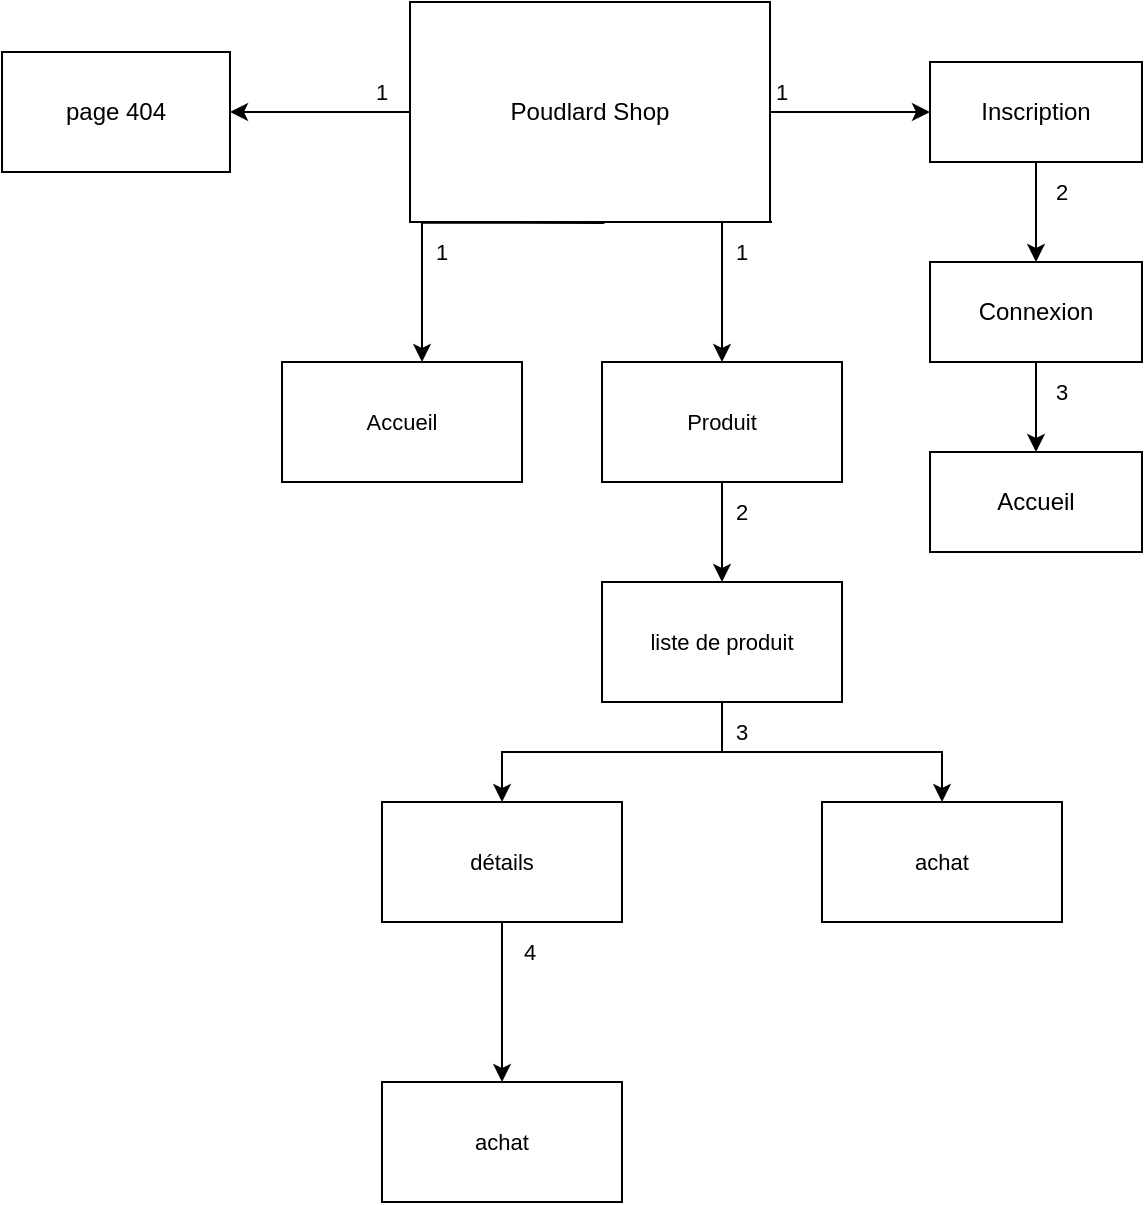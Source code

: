 <mxfile version="22.1.18" type="github">
  <diagram name="Page-1" id="V_j2YTDmRXdUMuRriUNS">
    <mxGraphModel dx="1050" dy="522" grid="1" gridSize="10" guides="1" tooltips="1" connect="1" arrows="1" fold="1" page="1" pageScale="1" pageWidth="827" pageHeight="1169" math="0" shadow="0">
      <root>
        <mxCell id="0" />
        <mxCell id="1" parent="0" />
        <mxCell id="JTyZw9UrBL1_n-qeeQsd-26" value="" style="edgeStyle=orthogonalEdgeStyle;shape=connector;rounded=0;orthogonalLoop=1;jettySize=auto;html=1;labelBackgroundColor=default;strokeColor=default;align=center;verticalAlign=middle;fontFamily=Helvetica;fontSize=11;fontColor=default;endArrow=classic;" edge="1" parent="1" source="JTyZw9UrBL1_n-qeeQsd-1" target="JTyZw9UrBL1_n-qeeQsd-25">
          <mxGeometry relative="1" as="geometry" />
        </mxCell>
        <mxCell id="JTyZw9UrBL1_n-qeeQsd-42" value="" style="edgeStyle=orthogonalEdgeStyle;shape=connector;rounded=0;orthogonalLoop=1;jettySize=auto;html=1;labelBackgroundColor=default;strokeColor=default;align=center;verticalAlign=middle;fontFamily=Helvetica;fontSize=11;fontColor=default;endArrow=classic;" edge="1" parent="1" source="JTyZw9UrBL1_n-qeeQsd-1" target="JTyZw9UrBL1_n-qeeQsd-41">
          <mxGeometry relative="1" as="geometry" />
        </mxCell>
        <mxCell id="JTyZw9UrBL1_n-qeeQsd-1" value="" style="rounded=0;whiteSpace=wrap;html=1;" vertex="1" parent="1">
          <mxGeometry x="324" y="170" width="180" height="110" as="geometry" />
        </mxCell>
        <mxCell id="JTyZw9UrBL1_n-qeeQsd-4" style="edgeStyle=orthogonalEdgeStyle;rounded=0;orthogonalLoop=1;jettySize=auto;html=1;exitX=0.54;exitY=1.004;exitDx=0;exitDy=0;exitPerimeter=0;" edge="1" parent="1" source="JTyZw9UrBL1_n-qeeQsd-1">
          <mxGeometry relative="1" as="geometry">
            <mxPoint x="330" y="350" as="targetPoint" />
            <Array as="points">
              <mxPoint x="330" y="280" />
              <mxPoint x="330" y="330" />
            </Array>
          </mxGeometry>
        </mxCell>
        <mxCell id="JTyZw9UrBL1_n-qeeQsd-2" value="Poudlard Shop" style="text;html=1;strokeColor=none;fillColor=none;align=center;verticalAlign=middle;whiteSpace=wrap;rounded=0;" vertex="1" parent="1">
          <mxGeometry x="356" y="190" width="116" height="70" as="geometry" />
        </mxCell>
        <mxCell id="JTyZw9UrBL1_n-qeeQsd-9" value="" style="rounded=0;whiteSpace=wrap;html=1;fontFamily=Helvetica;fontSize=11;fontColor=default;" vertex="1" parent="1">
          <mxGeometry x="260" y="350" width="120" height="60" as="geometry" />
        </mxCell>
        <mxCell id="JTyZw9UrBL1_n-qeeQsd-10" value="Accueil" style="text;html=1;strokeColor=none;fillColor=none;align=center;verticalAlign=middle;whiteSpace=wrap;rounded=0;fontSize=11;fontFamily=Helvetica;fontColor=default;" vertex="1" parent="1">
          <mxGeometry x="290" y="365" width="60" height="30" as="geometry" />
        </mxCell>
        <mxCell id="JTyZw9UrBL1_n-qeeQsd-12" style="edgeStyle=orthogonalEdgeStyle;rounded=0;orthogonalLoop=1;jettySize=auto;html=1;exitX=0.54;exitY=1.004;exitDx=0;exitDy=0;exitPerimeter=0;" edge="1" parent="1">
          <mxGeometry relative="1" as="geometry">
            <mxPoint x="480" y="350" as="targetPoint" />
            <mxPoint x="505" y="280" as="sourcePoint" />
            <Array as="points">
              <mxPoint x="480" y="280" />
            </Array>
          </mxGeometry>
        </mxCell>
        <mxCell id="JTyZw9UrBL1_n-qeeQsd-16" value="" style="edgeStyle=orthogonalEdgeStyle;shape=connector;rounded=0;orthogonalLoop=1;jettySize=auto;html=1;labelBackgroundColor=default;strokeColor=default;align=center;verticalAlign=middle;fontFamily=Helvetica;fontSize=11;fontColor=default;endArrow=classic;" edge="1" parent="1" source="JTyZw9UrBL1_n-qeeQsd-13" target="JTyZw9UrBL1_n-qeeQsd-15">
          <mxGeometry relative="1" as="geometry" />
        </mxCell>
        <mxCell id="JTyZw9UrBL1_n-qeeQsd-13" value="Produit" style="rounded=0;whiteSpace=wrap;html=1;fontFamily=Helvetica;fontSize=11;fontColor=default;" vertex="1" parent="1">
          <mxGeometry x="420" y="350" width="120" height="60" as="geometry" />
        </mxCell>
        <mxCell id="JTyZw9UrBL1_n-qeeQsd-14" value="1" style="text;html=1;strokeColor=none;fillColor=none;align=center;verticalAlign=middle;whiteSpace=wrap;rounded=0;fontSize=11;fontFamily=Helvetica;fontColor=default;" vertex="1" parent="1">
          <mxGeometry x="310" y="280" width="60" height="30" as="geometry" />
        </mxCell>
        <mxCell id="JTyZw9UrBL1_n-qeeQsd-18" value="" style="edgeStyle=orthogonalEdgeStyle;shape=connector;rounded=0;orthogonalLoop=1;jettySize=auto;html=1;labelBackgroundColor=default;strokeColor=default;align=center;verticalAlign=middle;fontFamily=Helvetica;fontSize=11;fontColor=default;endArrow=classic;" edge="1" parent="1" source="JTyZw9UrBL1_n-qeeQsd-15" target="JTyZw9UrBL1_n-qeeQsd-17">
          <mxGeometry relative="1" as="geometry" />
        </mxCell>
        <mxCell id="JTyZw9UrBL1_n-qeeQsd-20" value="" style="edgeStyle=orthogonalEdgeStyle;shape=connector;rounded=0;orthogonalLoop=1;jettySize=auto;html=1;labelBackgroundColor=default;strokeColor=default;align=center;verticalAlign=middle;fontFamily=Helvetica;fontSize=11;fontColor=default;endArrow=classic;" edge="1" parent="1" source="JTyZw9UrBL1_n-qeeQsd-15" target="JTyZw9UrBL1_n-qeeQsd-19">
          <mxGeometry relative="1" as="geometry" />
        </mxCell>
        <mxCell id="JTyZw9UrBL1_n-qeeQsd-15" value="liste de produit&lt;br&gt;" style="rounded=0;whiteSpace=wrap;html=1;fontFamily=Helvetica;fontSize=11;fontColor=default;" vertex="1" parent="1">
          <mxGeometry x="420" y="460" width="120" height="60" as="geometry" />
        </mxCell>
        <mxCell id="JTyZw9UrBL1_n-qeeQsd-24" value="" style="edgeStyle=orthogonalEdgeStyle;shape=connector;rounded=0;orthogonalLoop=1;jettySize=auto;html=1;labelBackgroundColor=default;strokeColor=default;align=center;verticalAlign=middle;fontFamily=Helvetica;fontSize=11;fontColor=default;endArrow=classic;" edge="1" parent="1" source="JTyZw9UrBL1_n-qeeQsd-17" target="JTyZw9UrBL1_n-qeeQsd-23">
          <mxGeometry relative="1" as="geometry" />
        </mxCell>
        <mxCell id="JTyZw9UrBL1_n-qeeQsd-17" value="détails" style="rounded=0;whiteSpace=wrap;html=1;fontFamily=Helvetica;fontSize=11;fontColor=default;" vertex="1" parent="1">
          <mxGeometry x="310" y="570" width="120" height="60" as="geometry" />
        </mxCell>
        <mxCell id="JTyZw9UrBL1_n-qeeQsd-19" value="achat" style="rounded=0;whiteSpace=wrap;html=1;fontFamily=Helvetica;fontSize=11;fontColor=default;" vertex="1" parent="1">
          <mxGeometry x="530" y="570" width="120" height="60" as="geometry" />
        </mxCell>
        <mxCell id="JTyZw9UrBL1_n-qeeQsd-23" value="achat" style="rounded=0;whiteSpace=wrap;html=1;fontFamily=Helvetica;fontSize=11;fontColor=default;" vertex="1" parent="1">
          <mxGeometry x="310" y="710" width="120" height="60" as="geometry" />
        </mxCell>
        <mxCell id="JTyZw9UrBL1_n-qeeQsd-36" value="" style="edgeStyle=orthogonalEdgeStyle;shape=connector;rounded=0;orthogonalLoop=1;jettySize=auto;html=1;labelBackgroundColor=default;strokeColor=default;align=center;verticalAlign=middle;fontFamily=Helvetica;fontSize=11;fontColor=default;endArrow=classic;" edge="1" parent="1" source="JTyZw9UrBL1_n-qeeQsd-25" target="JTyZw9UrBL1_n-qeeQsd-35">
          <mxGeometry relative="1" as="geometry" />
        </mxCell>
        <mxCell id="JTyZw9UrBL1_n-qeeQsd-25" value="Inscription" style="rounded=0;whiteSpace=wrap;html=1;" vertex="1" parent="1">
          <mxGeometry x="584" y="200" width="106" height="50" as="geometry" />
        </mxCell>
        <mxCell id="JTyZw9UrBL1_n-qeeQsd-27" value="1" style="text;html=1;strokeColor=none;fillColor=none;align=center;verticalAlign=middle;whiteSpace=wrap;rounded=0;fontSize=11;fontFamily=Helvetica;fontColor=default;" vertex="1" parent="1">
          <mxGeometry x="460" y="280" width="60" height="30" as="geometry" />
        </mxCell>
        <mxCell id="JTyZw9UrBL1_n-qeeQsd-29" value="2" style="text;html=1;strokeColor=none;fillColor=none;align=center;verticalAlign=middle;whiteSpace=wrap;rounded=0;fontSize=11;fontFamily=Helvetica;fontColor=default;" vertex="1" parent="1">
          <mxGeometry x="460" y="410" width="60" height="30" as="geometry" />
        </mxCell>
        <mxCell id="JTyZw9UrBL1_n-qeeQsd-32" value="3&lt;br&gt;" style="text;html=1;strokeColor=none;fillColor=none;align=center;verticalAlign=middle;whiteSpace=wrap;rounded=0;fontSize=11;fontFamily=Helvetica;fontColor=default;" vertex="1" parent="1">
          <mxGeometry x="460" y="520" width="60" height="30" as="geometry" />
        </mxCell>
        <mxCell id="JTyZw9UrBL1_n-qeeQsd-33" value="4" style="text;html=1;strokeColor=none;fillColor=none;align=center;verticalAlign=middle;whiteSpace=wrap;rounded=0;fontSize=11;fontFamily=Helvetica;fontColor=default;" vertex="1" parent="1">
          <mxGeometry x="354" y="630" width="60" height="30" as="geometry" />
        </mxCell>
        <mxCell id="JTyZw9UrBL1_n-qeeQsd-34" value="1" style="text;html=1;strokeColor=none;fillColor=none;align=center;verticalAlign=middle;whiteSpace=wrap;rounded=0;fontSize=11;fontFamily=Helvetica;fontColor=default;" vertex="1" parent="1">
          <mxGeometry x="480" y="200" width="60" height="30" as="geometry" />
        </mxCell>
        <mxCell id="JTyZw9UrBL1_n-qeeQsd-39" value="" style="edgeStyle=orthogonalEdgeStyle;shape=connector;rounded=0;orthogonalLoop=1;jettySize=auto;html=1;labelBackgroundColor=default;strokeColor=default;align=center;verticalAlign=middle;fontFamily=Helvetica;fontSize=11;fontColor=default;endArrow=classic;" edge="1" parent="1" source="JTyZw9UrBL1_n-qeeQsd-35" target="JTyZw9UrBL1_n-qeeQsd-38">
          <mxGeometry relative="1" as="geometry" />
        </mxCell>
        <mxCell id="JTyZw9UrBL1_n-qeeQsd-35" value="Connexion" style="rounded=0;whiteSpace=wrap;html=1;" vertex="1" parent="1">
          <mxGeometry x="584" y="300" width="106" height="50" as="geometry" />
        </mxCell>
        <mxCell id="JTyZw9UrBL1_n-qeeQsd-37" value="2" style="text;html=1;strokeColor=none;fillColor=none;align=center;verticalAlign=middle;whiteSpace=wrap;rounded=0;fontSize=11;fontFamily=Helvetica;fontColor=default;" vertex="1" parent="1">
          <mxGeometry x="620" y="250" width="60" height="30" as="geometry" />
        </mxCell>
        <mxCell id="JTyZw9UrBL1_n-qeeQsd-38" value="Accueil" style="rounded=0;whiteSpace=wrap;html=1;" vertex="1" parent="1">
          <mxGeometry x="584" y="395" width="106" height="50" as="geometry" />
        </mxCell>
        <mxCell id="JTyZw9UrBL1_n-qeeQsd-40" value="3" style="text;html=1;strokeColor=none;fillColor=none;align=center;verticalAlign=middle;whiteSpace=wrap;rounded=0;fontSize=11;fontFamily=Helvetica;fontColor=default;" vertex="1" parent="1">
          <mxGeometry x="620" y="350" width="60" height="30" as="geometry" />
        </mxCell>
        <mxCell id="JTyZw9UrBL1_n-qeeQsd-41" value="page 404" style="rounded=0;whiteSpace=wrap;html=1;" vertex="1" parent="1">
          <mxGeometry x="120" y="195" width="114" height="60" as="geometry" />
        </mxCell>
        <mxCell id="JTyZw9UrBL1_n-qeeQsd-43" value="1" style="text;html=1;strokeColor=none;fillColor=none;align=center;verticalAlign=middle;whiteSpace=wrap;rounded=0;fontSize=11;fontFamily=Helvetica;fontColor=default;" vertex="1" parent="1">
          <mxGeometry x="280" y="200" width="60" height="30" as="geometry" />
        </mxCell>
      </root>
    </mxGraphModel>
  </diagram>
</mxfile>
